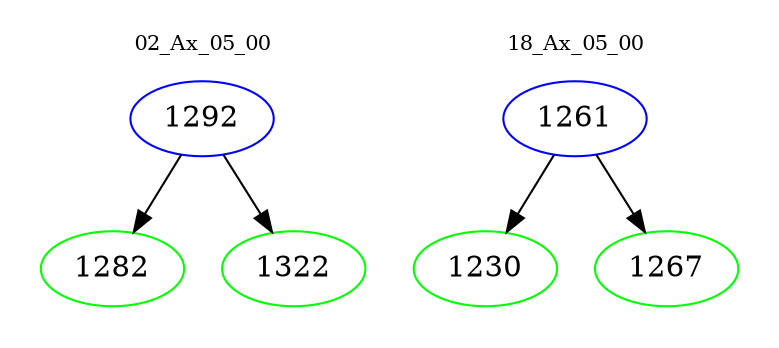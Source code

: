 digraph{
subgraph cluster_0 {
color = white
label = "02_Ax_05_00";
fontsize=10;
T0_1292 [label="1292", color="blue"]
T0_1292 -> T0_1282 [color="black"]
T0_1282 [label="1282", color="green"]
T0_1292 -> T0_1322 [color="black"]
T0_1322 [label="1322", color="green"]
}
subgraph cluster_1 {
color = white
label = "18_Ax_05_00";
fontsize=10;
T1_1261 [label="1261", color="blue"]
T1_1261 -> T1_1230 [color="black"]
T1_1230 [label="1230", color="green"]
T1_1261 -> T1_1267 [color="black"]
T1_1267 [label="1267", color="green"]
}
}
